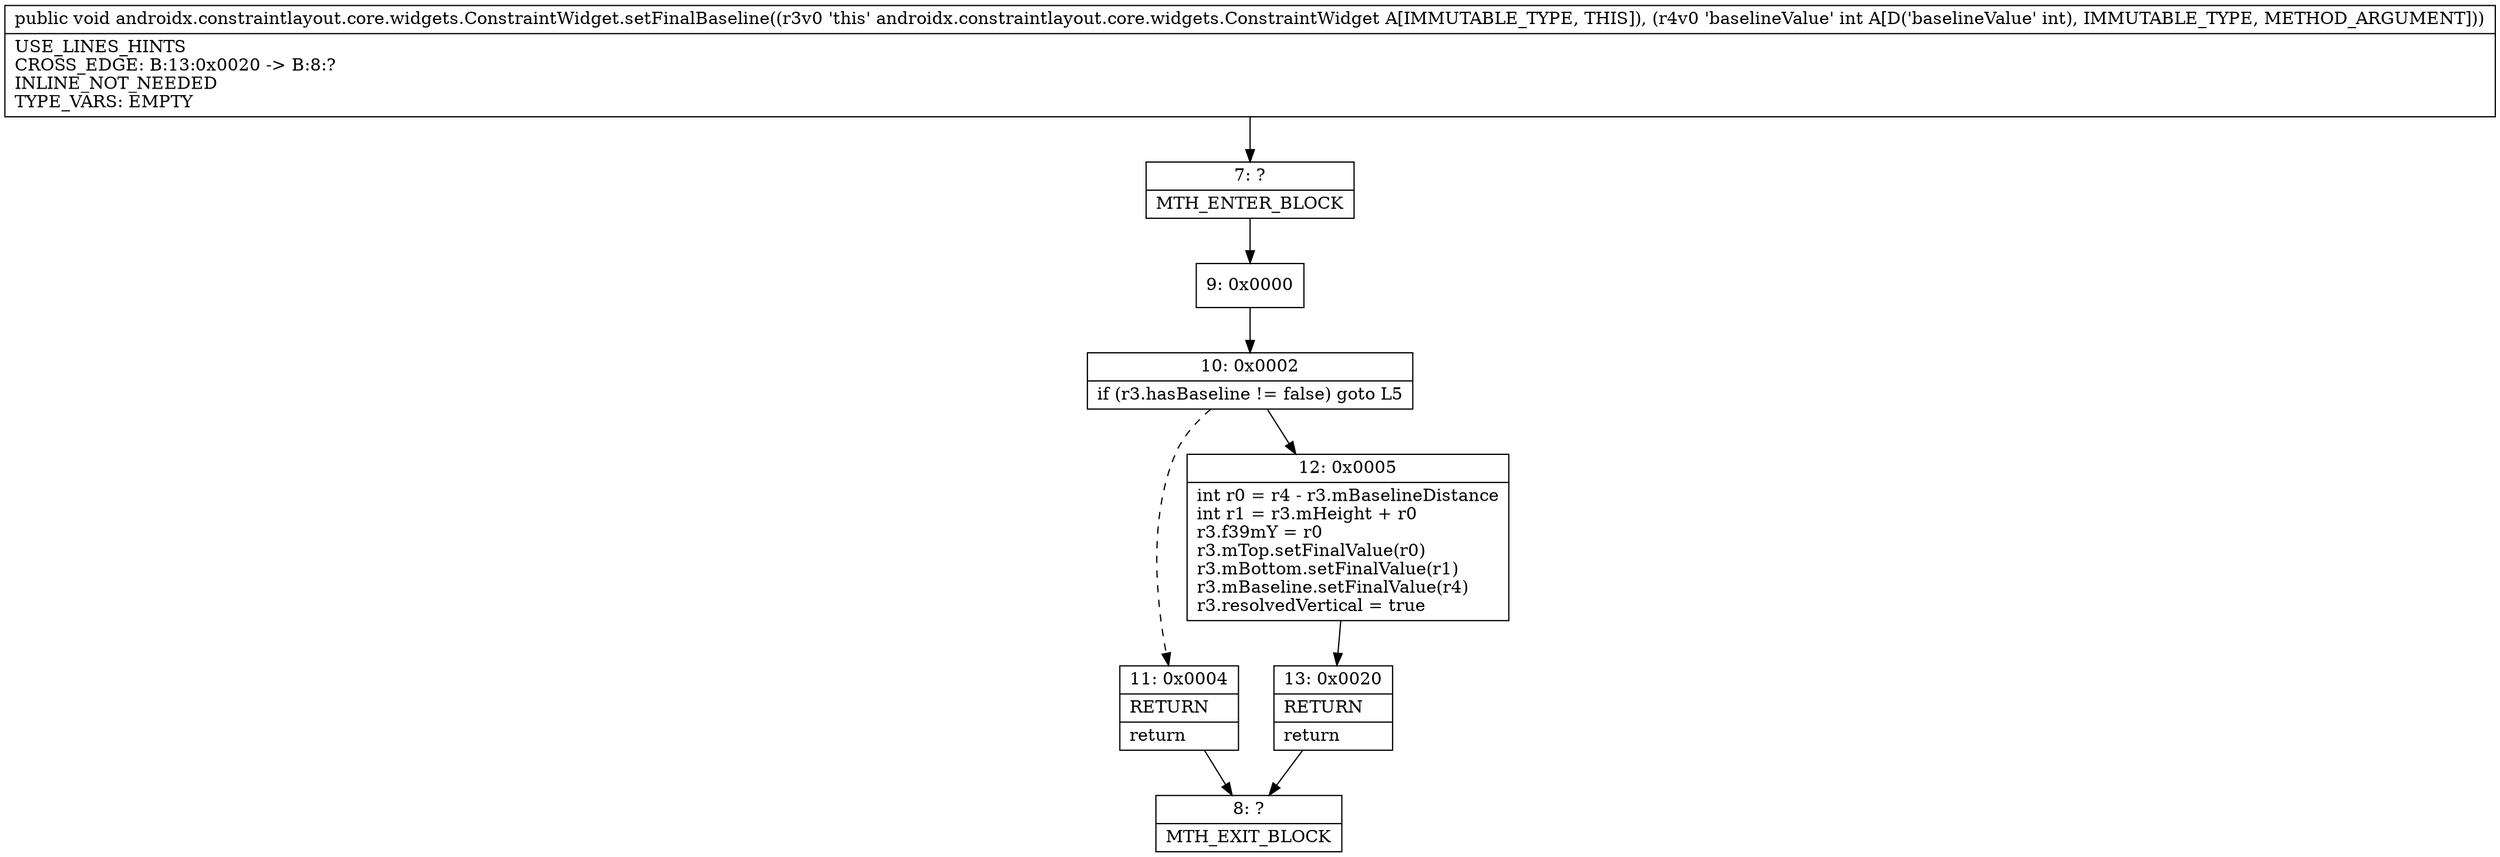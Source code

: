 digraph "CFG forandroidx.constraintlayout.core.widgets.ConstraintWidget.setFinalBaseline(I)V" {
Node_7 [shape=record,label="{7\:\ ?|MTH_ENTER_BLOCK\l}"];
Node_9 [shape=record,label="{9\:\ 0x0000}"];
Node_10 [shape=record,label="{10\:\ 0x0002|if (r3.hasBaseline != false) goto L5\l}"];
Node_11 [shape=record,label="{11\:\ 0x0004|RETURN\l|return\l}"];
Node_8 [shape=record,label="{8\:\ ?|MTH_EXIT_BLOCK\l}"];
Node_12 [shape=record,label="{12\:\ 0x0005|int r0 = r4 \- r3.mBaselineDistance\lint r1 = r3.mHeight + r0\lr3.f39mY = r0\lr3.mTop.setFinalValue(r0)\lr3.mBottom.setFinalValue(r1)\lr3.mBaseline.setFinalValue(r4)\lr3.resolvedVertical = true\l}"];
Node_13 [shape=record,label="{13\:\ 0x0020|RETURN\l|return\l}"];
MethodNode[shape=record,label="{public void androidx.constraintlayout.core.widgets.ConstraintWidget.setFinalBaseline((r3v0 'this' androidx.constraintlayout.core.widgets.ConstraintWidget A[IMMUTABLE_TYPE, THIS]), (r4v0 'baselineValue' int A[D('baselineValue' int), IMMUTABLE_TYPE, METHOD_ARGUMENT]))  | USE_LINES_HINTS\lCROSS_EDGE: B:13:0x0020 \-\> B:8:?\lINLINE_NOT_NEEDED\lTYPE_VARS: EMPTY\l}"];
MethodNode -> Node_7;Node_7 -> Node_9;
Node_9 -> Node_10;
Node_10 -> Node_11[style=dashed];
Node_10 -> Node_12;
Node_11 -> Node_8;
Node_12 -> Node_13;
Node_13 -> Node_8;
}

